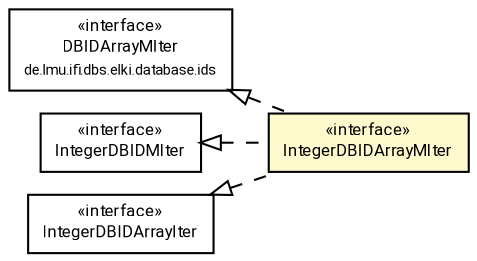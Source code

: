 #!/usr/local/bin/dot
#
# Class diagram 
# Generated by UMLGraph version R5_7_2-60-g0e99a6 (http://www.spinellis.gr/umlgraph/)
#

digraph G {
	graph [fontnames="svg"]
	edge [fontname="Roboto",fontsize=7,labelfontname="Roboto",labelfontsize=7,color="black"];
	node [fontname="Roboto",fontcolor="black",fontsize=8,shape=plaintext,margin=0,width=0,height=0];
	nodesep=0.15;
	ranksep=0.25;
	rankdir=LR;
	// de.lmu.ifi.dbs.elki.database.ids.DBIDArrayMIter
	c5346476 [label=<<table title="de.lmu.ifi.dbs.elki.database.ids.DBIDArrayMIter" border="0" cellborder="1" cellspacing="0" cellpadding="2" href="../DBIDArrayMIter.html" target="_parent">
		<tr><td><table border="0" cellspacing="0" cellpadding="1">
		<tr><td align="center" balign="center"> &#171;interface&#187; </td></tr>
		<tr><td align="center" balign="center"> <font face="Roboto">DBIDArrayMIter</font> </td></tr>
		<tr><td align="center" balign="center"> <font face="Roboto" point-size="7.0">de.lmu.ifi.dbs.elki.database.ids</font> </td></tr>
		</table></td></tr>
		</table>>, URL="../DBIDArrayMIter.html"];
	// de.lmu.ifi.dbs.elki.database.ids.integer.IntegerDBIDMIter
	c5346545 [label=<<table title="de.lmu.ifi.dbs.elki.database.ids.integer.IntegerDBIDMIter" border="0" cellborder="1" cellspacing="0" cellpadding="2" href="IntegerDBIDMIter.html" target="_parent">
		<tr><td><table border="0" cellspacing="0" cellpadding="1">
		<tr><td align="center" balign="center"> &#171;interface&#187; </td></tr>
		<tr><td align="center" balign="center"> <font face="Roboto">IntegerDBIDMIter</font> </td></tr>
		</table></td></tr>
		</table>>, URL="IntegerDBIDMIter.html"];
	// de.lmu.ifi.dbs.elki.database.ids.integer.IntegerDBIDArrayMIter
	c5346570 [label=<<table title="de.lmu.ifi.dbs.elki.database.ids.integer.IntegerDBIDArrayMIter" border="0" cellborder="1" cellspacing="0" cellpadding="2" bgcolor="lemonChiffon" href="IntegerDBIDArrayMIter.html" target="_parent">
		<tr><td><table border="0" cellspacing="0" cellpadding="1">
		<tr><td align="center" balign="center"> &#171;interface&#187; </td></tr>
		<tr><td align="center" balign="center"> <font face="Roboto">IntegerDBIDArrayMIter</font> </td></tr>
		</table></td></tr>
		</table>>, URL="IntegerDBIDArrayMIter.html"];
	// de.lmu.ifi.dbs.elki.database.ids.integer.IntegerDBIDArrayIter
	c5346587 [label=<<table title="de.lmu.ifi.dbs.elki.database.ids.integer.IntegerDBIDArrayIter" border="0" cellborder="1" cellspacing="0" cellpadding="2" href="IntegerDBIDArrayIter.html" target="_parent">
		<tr><td><table border="0" cellspacing="0" cellpadding="1">
		<tr><td align="center" balign="center"> &#171;interface&#187; </td></tr>
		<tr><td align="center" balign="center"> <font face="Roboto">IntegerDBIDArrayIter</font> </td></tr>
		</table></td></tr>
		</table>>, URL="IntegerDBIDArrayIter.html"];
	// de.lmu.ifi.dbs.elki.database.ids.integer.IntegerDBIDArrayMIter implements de.lmu.ifi.dbs.elki.database.ids.integer.IntegerDBIDArrayIter
	c5346587 -> c5346570 [arrowtail=empty,style=dashed,dir=back,weight=9];
	// de.lmu.ifi.dbs.elki.database.ids.integer.IntegerDBIDArrayMIter implements de.lmu.ifi.dbs.elki.database.ids.integer.IntegerDBIDMIter
	c5346545 -> c5346570 [arrowtail=empty,style=dashed,dir=back,weight=9];
	// de.lmu.ifi.dbs.elki.database.ids.integer.IntegerDBIDArrayMIter implements de.lmu.ifi.dbs.elki.database.ids.DBIDArrayMIter
	c5346476 -> c5346570 [arrowtail=empty,style=dashed,dir=back,weight=9];
}

